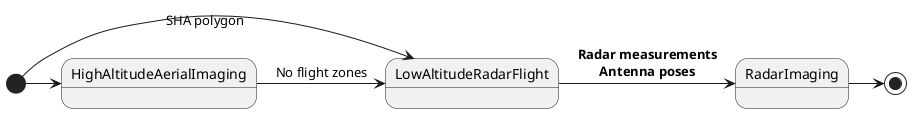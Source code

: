 @startuml

[*] -> HighAltitudeAerialImaging
[*] -> LowAltitudeRadarFlight: SHA polygon

HighAltitudeAerialImaging -> LowAltitudeRadarFlight : No flight zones

LowAltitudeRadarFlight -> RadarImaging: **Radar measurements**\n**Antenna poses**
RadarImaging -> [*]

@enduml
